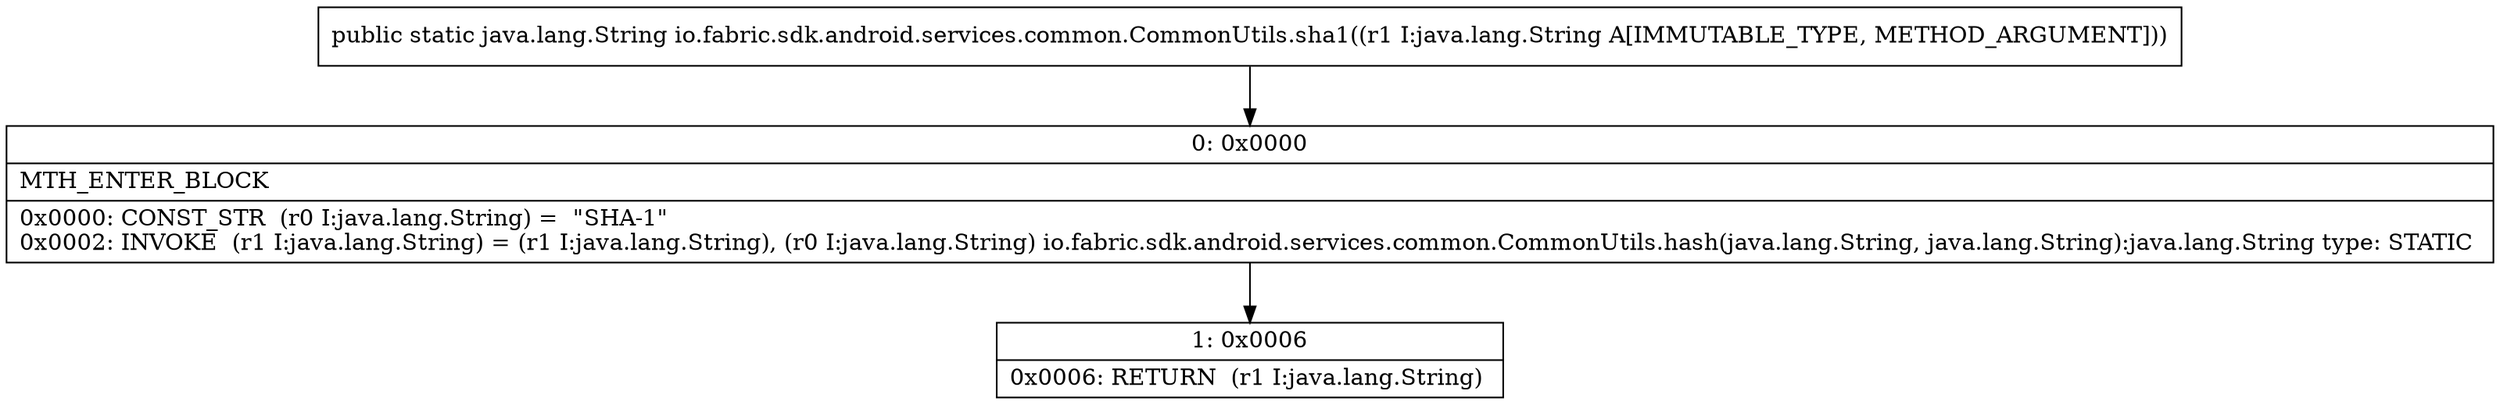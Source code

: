 digraph "CFG forio.fabric.sdk.android.services.common.CommonUtils.sha1(Ljava\/lang\/String;)Ljava\/lang\/String;" {
Node_0 [shape=record,label="{0\:\ 0x0000|MTH_ENTER_BLOCK\l|0x0000: CONST_STR  (r0 I:java.lang.String) =  \"SHA\-1\" \l0x0002: INVOKE  (r1 I:java.lang.String) = (r1 I:java.lang.String), (r0 I:java.lang.String) io.fabric.sdk.android.services.common.CommonUtils.hash(java.lang.String, java.lang.String):java.lang.String type: STATIC \l}"];
Node_1 [shape=record,label="{1\:\ 0x0006|0x0006: RETURN  (r1 I:java.lang.String) \l}"];
MethodNode[shape=record,label="{public static java.lang.String io.fabric.sdk.android.services.common.CommonUtils.sha1((r1 I:java.lang.String A[IMMUTABLE_TYPE, METHOD_ARGUMENT])) }"];
MethodNode -> Node_0;
Node_0 -> Node_1;
}

